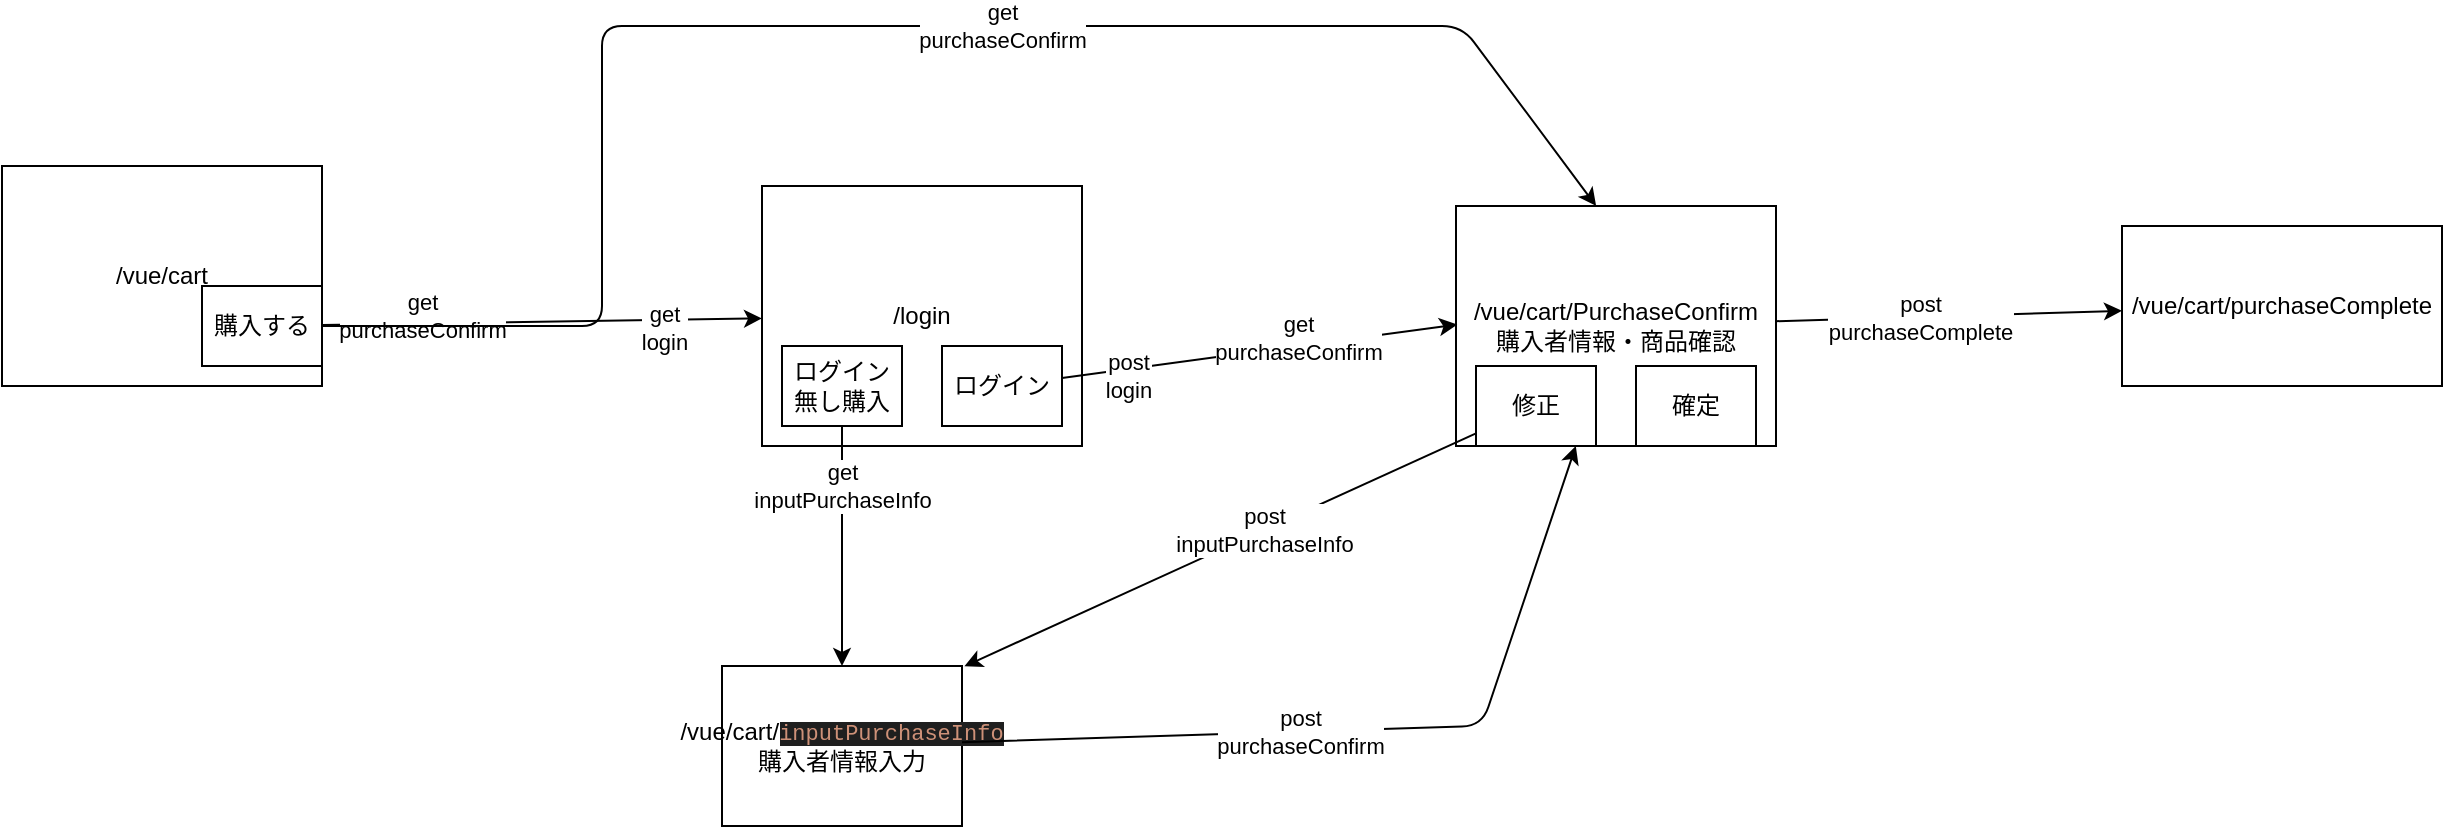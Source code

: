 <mxfile>
    <diagram id="MKTPZ0MQTkgO8NUzVNR1" name="ページ1">
        <mxGraphModel dx="1724" dy="579" grid="1" gridSize="10" guides="1" tooltips="1" connect="0" arrows="1" fold="1" page="1" pageScale="1" pageWidth="827" pageHeight="1169" math="0" shadow="0">
            <root>
                <mxCell id="0"/>
                <mxCell id="1" parent="0"/>
                <mxCell id="3" value="" style="edgeStyle=none;orthogonalLoop=1;jettySize=auto;html=1;" parent="1" source="114" target="6" edge="1">
                    <mxGeometry width="80" relative="1" as="geometry">
                        <mxPoint x="290" y="220" as="sourcePoint"/>
                        <mxPoint x="350" y="150" as="targetPoint"/>
                        <Array as="points"/>
                    </mxGeometry>
                </mxCell>
                <mxCell id="94" value="get&lt;br&gt;purchaseConfirm" style="edgeLabel;html=1;align=center;verticalAlign=middle;resizable=0;points=[];" parent="3" vertex="1" connectable="0">
                    <mxGeometry x="-0.172" relative="1" as="geometry">
                        <mxPoint x="-41" y="-3" as="offset"/>
                    </mxGeometry>
                </mxCell>
                <mxCell id="119" value="get&lt;br&gt;login" style="edgeLabel;html=1;align=center;verticalAlign=middle;resizable=0;points=[];" parent="3" vertex="1" connectable="0">
                    <mxGeometry x="0.739" y="-4" relative="1" as="geometry">
                        <mxPoint x="-21" as="offset"/>
                    </mxGeometry>
                </mxCell>
                <object label="/vue/cart" id="2">
                    <mxCell style="whiteSpace=wrap;html=1;" parent="1" vertex="1">
                        <mxGeometry x="-60" y="110" width="160" height="110" as="geometry"/>
                    </mxCell>
                </object>
                <mxCell id="95" style="edgeStyle=none;html=1;" parent="1" source="6" edge="1">
                    <mxGeometry relative="1" as="geometry">
                        <mxPoint x="370" y="160" as="targetPoint"/>
                    </mxGeometry>
                </mxCell>
                <object label="/login" id="6">
                    <mxCell style="whiteSpace=wrap;html=1;" parent="1" vertex="1">
                        <mxGeometry x="320" y="120" width="160" height="130" as="geometry"/>
                    </mxCell>
                </object>
                <mxCell id="91" value="/vue/cart/PurchaseConfirm&lt;br&gt;購入者情報・商品確認" style="rounded=0;whiteSpace=wrap;html=1;" parent="1" vertex="1">
                    <mxGeometry x="667" y="130" width="160" height="120" as="geometry"/>
                </mxCell>
                <mxCell id="96" value="/vue/cart/purchaseComplete" style="rounded=0;whiteSpace=wrap;html=1;" parent="1" vertex="1">
                    <mxGeometry x="1000" y="140" width="160" height="80" as="geometry"/>
                </mxCell>
                <object label="/vue/cart/&lt;span style=&quot;color: rgb(206, 145, 120); background-color: rgb(31, 31, 31); font-family: Menlo, Monaco, &amp;quot;Courier New&amp;quot;, monospace; font-size: 11px;&quot;&gt;inputPurchaseInfo&lt;/span&gt;&lt;br&gt;購入者情報入力" id="97">
                    <mxCell style="whiteSpace=wrap;html=1;" parent="1" vertex="1">
                        <mxGeometry x="300" y="360" width="120" height="80" as="geometry"/>
                    </mxCell>
                </object>
                <mxCell id="98" value="" style="edgeStyle=none;orthogonalLoop=1;jettySize=auto;html=1;entryX=0.004;entryY=0.494;entryDx=0;entryDy=0;entryPerimeter=0;" parent="1" source="107" target="91" edge="1">
                    <mxGeometry width="80" relative="1" as="geometry">
                        <mxPoint x="550" y="210" as="sourcePoint"/>
                        <mxPoint x="560" y="160" as="targetPoint"/>
                        <Array as="points"/>
                    </mxGeometry>
                </mxCell>
                <mxCell id="99" value="get&lt;br&gt;purchaseConfirm" style="edgeLabel;html=1;align=center;verticalAlign=middle;resizable=0;points=[];" parent="98" vertex="1" connectable="0">
                    <mxGeometry x="-0.172" relative="1" as="geometry">
                        <mxPoint x="36" y="-9" as="offset"/>
                    </mxGeometry>
                </mxCell>
                <mxCell id="120" value="post&lt;br&gt;login" style="edgeLabel;html=1;align=center;verticalAlign=middle;resizable=0;points=[];" parent="98" vertex="1" connectable="0">
                    <mxGeometry x="-0.673" y="-3" relative="1" as="geometry">
                        <mxPoint as="offset"/>
                    </mxGeometry>
                </mxCell>
                <mxCell id="100" value="" style="edgeStyle=none;orthogonalLoop=1;jettySize=auto;html=1;" parent="1" source="106" target="97" edge="1">
                    <mxGeometry width="80" relative="1" as="geometry">
                        <mxPoint x="390" y="280" as="sourcePoint"/>
                        <mxPoint x="270" y="310" as="targetPoint"/>
                        <Array as="points"/>
                    </mxGeometry>
                </mxCell>
                <mxCell id="101" value="get&lt;br&gt;inputPurchaseInfo" style="edgeLabel;html=1;align=center;verticalAlign=middle;resizable=0;points=[];" parent="100" vertex="1" connectable="0">
                    <mxGeometry x="-0.172" relative="1" as="geometry">
                        <mxPoint y="-20" as="offset"/>
                    </mxGeometry>
                </mxCell>
                <mxCell id="102" value="" style="edgeStyle=none;orthogonalLoop=1;jettySize=auto;html=1;" parent="1" source="91" target="96" edge="1">
                    <mxGeometry width="80" relative="1" as="geometry">
                        <mxPoint x="493.72" y="170.48" as="sourcePoint"/>
                        <mxPoint x="610.64" y="169.52" as="targetPoint"/>
                        <Array as="points"/>
                    </mxGeometry>
                </mxCell>
                <mxCell id="103" value="post&lt;br&gt;purchaseComplete" style="edgeLabel;html=1;align=center;verticalAlign=middle;resizable=0;points=[];" parent="102" vertex="1" connectable="0">
                    <mxGeometry x="-0.172" relative="1" as="geometry">
                        <mxPoint as="offset"/>
                    </mxGeometry>
                </mxCell>
                <object label="確定" id="104">
                    <mxCell style="whiteSpace=wrap;html=1;" parent="1" vertex="1">
                        <mxGeometry x="757" y="210" width="60" height="40" as="geometry"/>
                    </mxCell>
                </object>
                <object label="修正" id="105">
                    <mxCell style="whiteSpace=wrap;html=1;" parent="1" vertex="1">
                        <mxGeometry x="677" y="210" width="60" height="40" as="geometry"/>
                    </mxCell>
                </object>
                <object label="ログイン無し購入" id="106">
                    <mxCell style="whiteSpace=wrap;html=1;" parent="1" vertex="1">
                        <mxGeometry x="330" y="200" width="60" height="40" as="geometry"/>
                    </mxCell>
                </object>
                <object label="ログイン" id="107">
                    <mxCell style="whiteSpace=wrap;html=1;" parent="1" vertex="1">
                        <mxGeometry x="410" y="200" width="60" height="40" as="geometry"/>
                    </mxCell>
                </object>
                <mxCell id="109" value="" style="edgeStyle=none;orthogonalLoop=1;jettySize=auto;html=1;entryX=1.01;entryY=0.002;entryDx=0;entryDy=0;entryPerimeter=0;" parent="1" source="105" target="97" edge="1">
                    <mxGeometry width="80" relative="1" as="geometry">
                        <mxPoint x="480" y="222.395" as="sourcePoint"/>
                        <mxPoint x="610.64" y="189.28" as="targetPoint"/>
                        <Array as="points"/>
                    </mxGeometry>
                </mxCell>
                <mxCell id="110" value="post&lt;br&gt;inputPurchaseInfo" style="edgeLabel;html=1;align=center;verticalAlign=middle;resizable=0;points=[];" parent="109" vertex="1" connectable="0">
                    <mxGeometry x="-0.172" relative="1" as="geometry">
                        <mxPoint as="offset"/>
                    </mxGeometry>
                </mxCell>
                <mxCell id="112" value="" style="edgeStyle=none;orthogonalLoop=1;jettySize=auto;html=1;" parent="1" source="97" target="91" edge="1">
                    <mxGeometry width="80" relative="1" as="geometry">
                        <mxPoint x="520.002" y="435" as="sourcePoint"/>
                        <mxPoint x="701.82" y="310" as="targetPoint"/>
                        <Array as="points">
                            <mxPoint x="680" y="390"/>
                        </Array>
                    </mxGeometry>
                </mxCell>
                <mxCell id="113" value="post&lt;br&gt;purchaseConfirm" style="edgeLabel;html=1;align=center;verticalAlign=middle;resizable=0;points=[];" parent="112" vertex="1" connectable="0">
                    <mxGeometry x="-0.172" relative="1" as="geometry">
                        <mxPoint as="offset"/>
                    </mxGeometry>
                </mxCell>
                <object label="購入する" id="114">
                    <mxCell style="whiteSpace=wrap;html=1;" parent="1" vertex="1">
                        <mxGeometry x="40" y="170" width="60" height="40" as="geometry"/>
                    </mxCell>
                </object>
                <mxCell id="116" value="" style="edgeStyle=none;orthogonalLoop=1;jettySize=auto;html=1;entryX=0.438;entryY=0;entryDx=0;entryDy=0;entryPerimeter=0;" parent="1" source="114" target="91" edge="1">
                    <mxGeometry width="80" relative="1" as="geometry">
                        <mxPoint x="200" y="199.375" as="sourcePoint"/>
                        <mxPoint x="330" y="196.667" as="targetPoint"/>
                        <Array as="points">
                            <mxPoint x="240" y="190"/>
                            <mxPoint x="240" y="40"/>
                            <mxPoint x="670" y="40"/>
                        </Array>
                    </mxGeometry>
                </mxCell>
                <mxCell id="118" value="get&lt;br&gt;purchaseConfirm" style="edgeLabel;html=1;align=center;verticalAlign=middle;resizable=0;points=[];" parent="1" vertex="1" connectable="0">
                    <mxGeometry x="440" y="40" as="geometry"/>
                </mxCell>
            </root>
        </mxGraphModel>
    </diagram>
</mxfile>